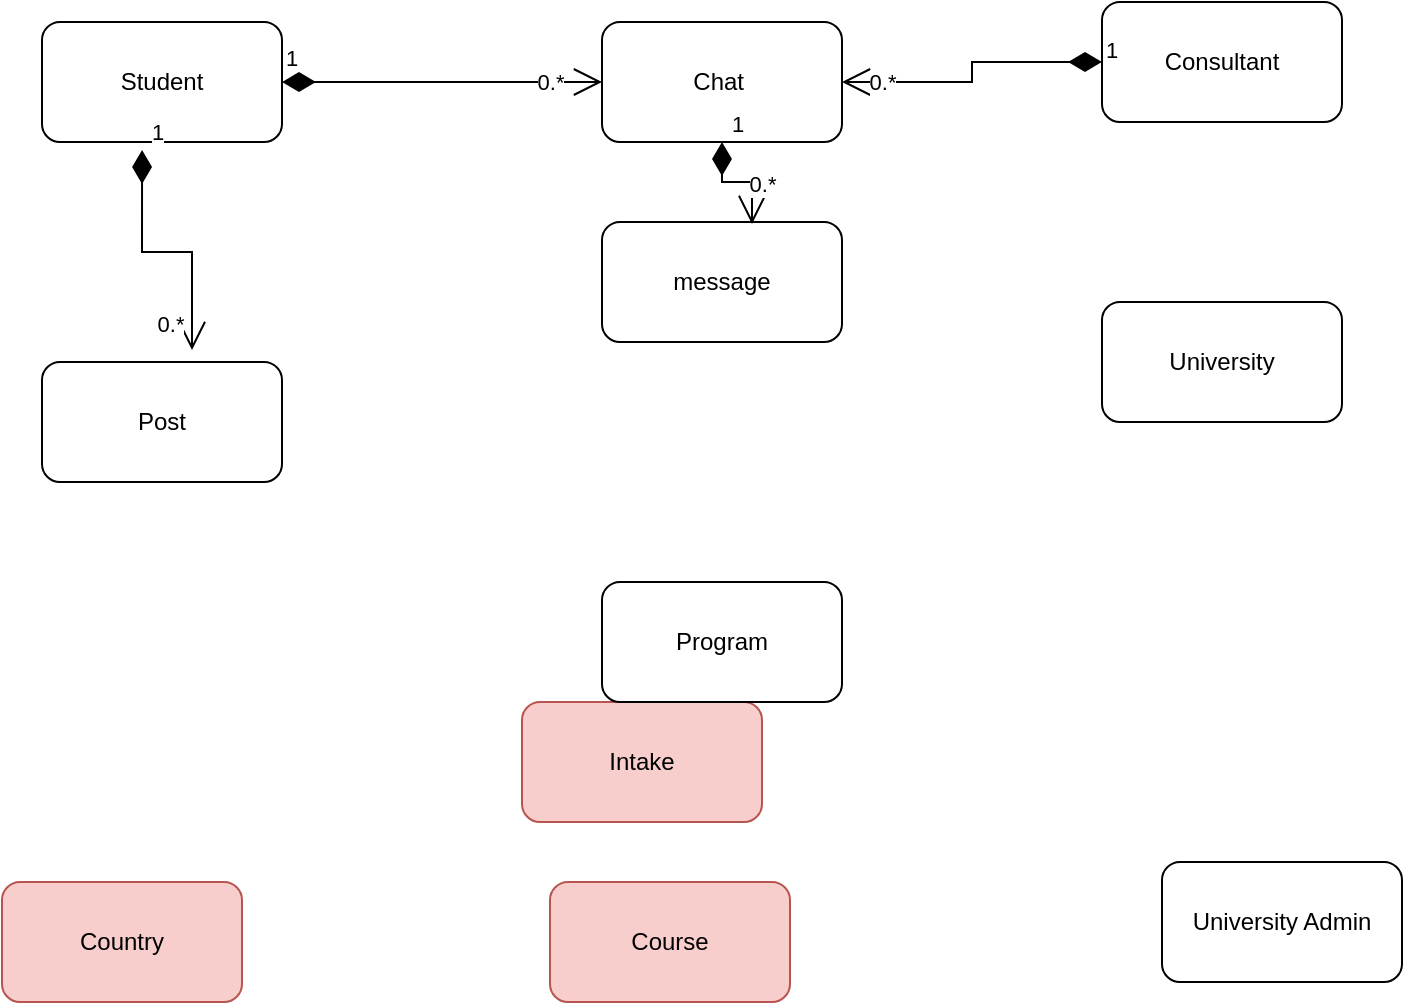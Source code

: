 <mxfile version="22.1.0" type="device">
  <diagram name="Page-1" id="iIE2oj56CeuRhMF4xCn-">
    <mxGraphModel dx="1026" dy="651" grid="1" gridSize="10" guides="1" tooltips="1" connect="1" arrows="1" fold="1" page="1" pageScale="1" pageWidth="827" pageHeight="1169" math="0" shadow="0">
      <root>
        <mxCell id="0" />
        <mxCell id="1" parent="0" />
        <mxCell id="nasdKA_vdFFZAnOL7QhA-1" value="Student" style="rounded=1;whiteSpace=wrap;html=1;" vertex="1" parent="1">
          <mxGeometry x="100" y="50" width="120" height="60" as="geometry" />
        </mxCell>
        <mxCell id="nasdKA_vdFFZAnOL7QhA-4" value="University Admin" style="rounded=1;whiteSpace=wrap;html=1;" vertex="1" parent="1">
          <mxGeometry x="660" y="470" width="120" height="60" as="geometry" />
        </mxCell>
        <mxCell id="nasdKA_vdFFZAnOL7QhA-5" value="Consultant" style="rounded=1;whiteSpace=wrap;html=1;" vertex="1" parent="1">
          <mxGeometry x="630" y="40" width="120" height="60" as="geometry" />
        </mxCell>
        <mxCell id="nasdKA_vdFFZAnOL7QhA-7" value="Course" style="rounded=1;whiteSpace=wrap;html=1;fillColor=#f8cecc;strokeColor=#b85450;" vertex="1" parent="1">
          <mxGeometry x="354" y="480" width="120" height="60" as="geometry" />
        </mxCell>
        <mxCell id="nasdKA_vdFFZAnOL7QhA-8" value="Intake" style="rounded=1;whiteSpace=wrap;html=1;fillColor=#f8cecc;strokeColor=#b85450;" vertex="1" parent="1">
          <mxGeometry x="340" y="390" width="120" height="60" as="geometry" />
        </mxCell>
        <mxCell id="nasdKA_vdFFZAnOL7QhA-9" value="Country" style="rounded=1;whiteSpace=wrap;html=1;fillColor=#f8cecc;strokeColor=#b85450;" vertex="1" parent="1">
          <mxGeometry x="80" y="480" width="120" height="60" as="geometry" />
        </mxCell>
        <mxCell id="nasdKA_vdFFZAnOL7QhA-10" value="Program" style="rounded=1;whiteSpace=wrap;html=1;" vertex="1" parent="1">
          <mxGeometry x="380" y="330" width="120" height="60" as="geometry" />
        </mxCell>
        <mxCell id="nasdKA_vdFFZAnOL7QhA-11" value="Post" style="rounded=1;whiteSpace=wrap;html=1;" vertex="1" parent="1">
          <mxGeometry x="100" y="220" width="120" height="60" as="geometry" />
        </mxCell>
        <mxCell id="nasdKA_vdFFZAnOL7QhA-13" value="University" style="rounded=1;whiteSpace=wrap;html=1;" vertex="1" parent="1">
          <mxGeometry x="630" y="190" width="120" height="60" as="geometry" />
        </mxCell>
        <mxCell id="nasdKA_vdFFZAnOL7QhA-14" value="Chat&amp;nbsp;" style="rounded=1;whiteSpace=wrap;html=1;" vertex="1" parent="1">
          <mxGeometry x="380" y="50" width="120" height="60" as="geometry" />
        </mxCell>
        <mxCell id="nasdKA_vdFFZAnOL7QhA-15" value="message" style="rounded=1;whiteSpace=wrap;html=1;" vertex="1" parent="1">
          <mxGeometry x="380" y="150" width="120" height="60" as="geometry" />
        </mxCell>
        <mxCell id="nasdKA_vdFFZAnOL7QhA-16" value="1" style="endArrow=open;html=1;endSize=12;startArrow=diamondThin;startSize=14;startFill=1;edgeStyle=orthogonalEdgeStyle;align=left;verticalAlign=bottom;rounded=0;" edge="1" parent="1">
          <mxGeometry x="-1" y="3" relative="1" as="geometry">
            <mxPoint x="220" y="80" as="sourcePoint" />
            <mxPoint x="380" y="80" as="targetPoint" />
          </mxGeometry>
        </mxCell>
        <mxCell id="nasdKA_vdFFZAnOL7QhA-17" value="0.*" style="edgeLabel;html=1;align=center;verticalAlign=middle;resizable=0;points=[];" vertex="1" connectable="0" parent="nasdKA_vdFFZAnOL7QhA-16">
          <mxGeometry x="0.8" y="-1" relative="1" as="geometry">
            <mxPoint x="-10" y="-1" as="offset" />
          </mxGeometry>
        </mxCell>
        <mxCell id="nasdKA_vdFFZAnOL7QhA-18" value="1" style="endArrow=open;html=1;endSize=12;startArrow=diamondThin;startSize=14;startFill=1;edgeStyle=orthogonalEdgeStyle;align=left;verticalAlign=bottom;rounded=0;exitX=0;exitY=0.5;exitDx=0;exitDy=0;entryX=1;entryY=0.5;entryDx=0;entryDy=0;" edge="1" parent="1" source="nasdKA_vdFFZAnOL7QhA-5" target="nasdKA_vdFFZAnOL7QhA-14">
          <mxGeometry x="-1" y="3" relative="1" as="geometry">
            <mxPoint x="470" y="20" as="sourcePoint" />
            <mxPoint x="630" y="20" as="targetPoint" />
          </mxGeometry>
        </mxCell>
        <mxCell id="nasdKA_vdFFZAnOL7QhA-19" value="0.*" style="edgeLabel;html=1;align=center;verticalAlign=middle;resizable=0;points=[];" vertex="1" connectable="0" parent="nasdKA_vdFFZAnOL7QhA-18">
          <mxGeometry x="0.8" y="-1" relative="1" as="geometry">
            <mxPoint x="6" y="1" as="offset" />
          </mxGeometry>
        </mxCell>
        <mxCell id="nasdKA_vdFFZAnOL7QhA-20" value="1" style="endArrow=open;html=1;endSize=12;startArrow=diamondThin;startSize=14;startFill=1;edgeStyle=orthogonalEdgeStyle;align=left;verticalAlign=bottom;rounded=0;exitX=0.5;exitY=1;exitDx=0;exitDy=0;entryX=0.625;entryY=0.017;entryDx=0;entryDy=0;entryPerimeter=0;" edge="1" parent="1" source="nasdKA_vdFFZAnOL7QhA-14" target="nasdKA_vdFFZAnOL7QhA-15">
          <mxGeometry x="-1" y="3" relative="1" as="geometry">
            <mxPoint x="630" y="130" as="sourcePoint" />
            <mxPoint x="500" y="140" as="targetPoint" />
          </mxGeometry>
        </mxCell>
        <mxCell id="nasdKA_vdFFZAnOL7QhA-21" value="0.*" style="edgeLabel;html=1;align=center;verticalAlign=middle;resizable=0;points=[];" vertex="1" connectable="0" parent="nasdKA_vdFFZAnOL7QhA-20">
          <mxGeometry x="0.8" y="-1" relative="1" as="geometry">
            <mxPoint x="6" y="-15" as="offset" />
          </mxGeometry>
        </mxCell>
        <mxCell id="nasdKA_vdFFZAnOL7QhA-24" value="1" style="endArrow=open;html=1;endSize=12;startArrow=diamondThin;startSize=14;startFill=1;edgeStyle=orthogonalEdgeStyle;align=left;verticalAlign=bottom;rounded=0;entryX=0.625;entryY=-0.1;entryDx=0;entryDy=0;entryPerimeter=0;exitX=0.417;exitY=1.067;exitDx=0;exitDy=0;exitPerimeter=0;" edge="1" parent="1" source="nasdKA_vdFFZAnOL7QhA-1" target="nasdKA_vdFFZAnOL7QhA-11">
          <mxGeometry x="-1" y="3" relative="1" as="geometry">
            <mxPoint x="150" y="120" as="sourcePoint" />
            <mxPoint x="330" y="140" as="targetPoint" />
          </mxGeometry>
        </mxCell>
        <mxCell id="nasdKA_vdFFZAnOL7QhA-25" value="0.*" style="edgeLabel;html=1;align=center;verticalAlign=middle;resizable=0;points=[];" vertex="1" connectable="0" parent="nasdKA_vdFFZAnOL7QhA-24">
          <mxGeometry x="0.8" y="-1" relative="1" as="geometry">
            <mxPoint x="-10" y="-1" as="offset" />
          </mxGeometry>
        </mxCell>
      </root>
    </mxGraphModel>
  </diagram>
</mxfile>
